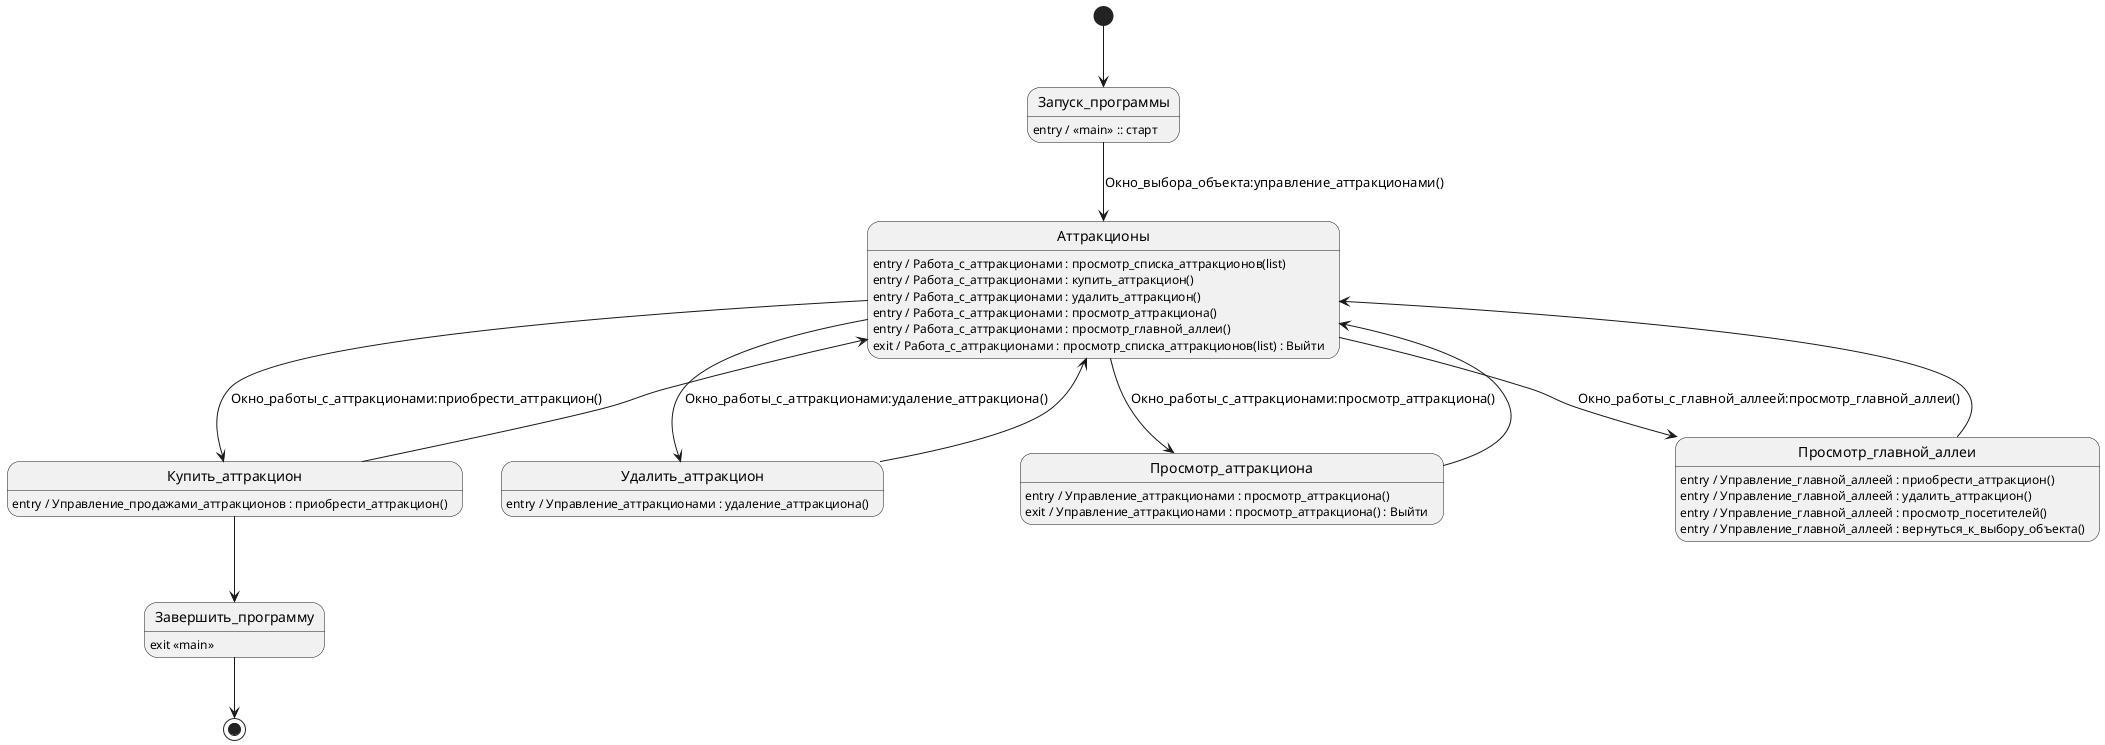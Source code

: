 @startuml
hide empty description

[*] --> Запуск_программы
    Запуск_программы : entry / <<main>> :: старт
    Запуск_программы --> Аттракционы : Окно_выбора_объекта:управление_аттракционами()
        Аттракционы : entry / Работа_с_аттракционами : просмотр_списка_аттракционов(list)
        Аттракционы : entry / Работа_с_аттракционами : купить_аттракцион()
        Аттракционы : entry / Работа_с_аттракционами : удалить_аттракцион()
        Аттракционы : entry / Работа_с_аттракционами : просмотр_аттракциона()
        Аттракционы : entry / Работа_с_аттракционами : просмотр_главной_аллеи()
        Аттракционы : exit / Работа_с_аттракционами : просмотр_списка_аттракционов(list) : Выйти

            Аттракционы --> Купить_аттракцион : Окно_работы_с_аттракционами:приобрести_аттракцион()
                Купить_аттракцион : entry / Управление_продажами_аттракционов : приобрести_аттракцион()
            Купить_аттракцион --> Аттракционы
            Аттракционы --> Удалить_аттракцион : Окно_работы_с_аттракционами:удаление_аттракциона()
                Удалить_аттракцион : entry / Управление_аттракционами : удаление_аттракциона()
            Удалить_аттракцион  --> Аттракционы    
            Аттракционы --> Просмотр_аттракциона : Окно_работы_с_аттракционами:просмотр_аттракциона()
                Просмотр_аттракциона : entry / Управление_аттракционами : просмотр_аттракциона()
                Просмотр_аттракциона : exit / Управление_аттракционами : просмотр_аттракциона() : Выйти
            Просмотр_аттракциона --> Аттракционы
            Аттракционы --> Просмотр_главной_аллеи : Окно_работы_с_главной_аллеей:просмотр_главной_аллеи()
                Просмотр_главной_аллеи : entry / Управление_главной_аллеей : приобрести_аттракцион()
                Просмотр_главной_аллеи : entry / Управление_главной_аллеей : удалить_аттракцион()
                Просмотр_главной_аллеи : entry / Управление_главной_аллеей : просмотр_посетителей()
                Просмотр_главной_аллеи : entry / Управление_главной_аллеей : вернуться_к_выбору_объекта()
            Просмотр_главной_аллеи --> Аттракционы


            Купить_аттракцион --> Завершить_программу
            Завершить_программу : exit <<main>>
            Завершить_программу --> [*]

            
       
@enduml
